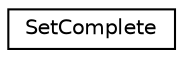 digraph "Graphical Class Hierarchy"
{
 // LATEX_PDF_SIZE
  edge [fontname="Helvetica",fontsize="10",labelfontname="Helvetica",labelfontsize="10"];
  node [fontname="Helvetica",fontsize="10",shape=record];
  rankdir="LR";
  Node0 [label="SetComplete",height=0.2,width=0.4,color="black", fillcolor="white", style="filled",URL="$classSetComplete.html",tooltip=" "];
}
